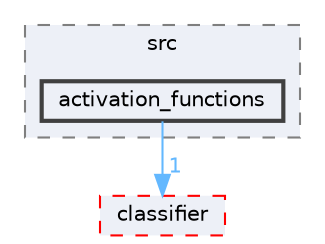 digraph "Face_Access_inferencing/src/edge-impulse-sdk/porting/espressif/ESP-NN/src/activation_functions"
{
 // LATEX_PDF_SIZE
  bgcolor="transparent";
  edge [fontname=Helvetica,fontsize=10,labelfontname=Helvetica,labelfontsize=10];
  node [fontname=Helvetica,fontsize=10,shape=box,height=0.2,width=0.4];
  compound=true
  subgraph clusterdir_c90a268ca4faf40922d2ec77e7c60048 {
    graph [ bgcolor="#edf0f7", pencolor="grey50", label="src", fontname=Helvetica,fontsize=10 style="filled,dashed", URL="dir_c90a268ca4faf40922d2ec77e7c60048.html",tooltip=""]
  dir_9c5da3b67350b821d3ca1b11261878ec [label="activation_functions", fillcolor="#edf0f7", color="grey25", style="filled,bold", URL="dir_9c5da3b67350b821d3ca1b11261878ec.html",tooltip=""];
  }
  dir_23fbe5a3fb0933f31748c7066d658296 [label="classifier", fillcolor="#edf0f7", color="red", style="filled,dashed", URL="dir_23fbe5a3fb0933f31748c7066d658296.html",tooltip=""];
  dir_9c5da3b67350b821d3ca1b11261878ec->dir_23fbe5a3fb0933f31748c7066d658296 [headlabel="1", labeldistance=1.5 headhref="dir_000000_000048.html" href="dir_000000_000048.html" color="steelblue1" fontcolor="steelblue1"];
}
